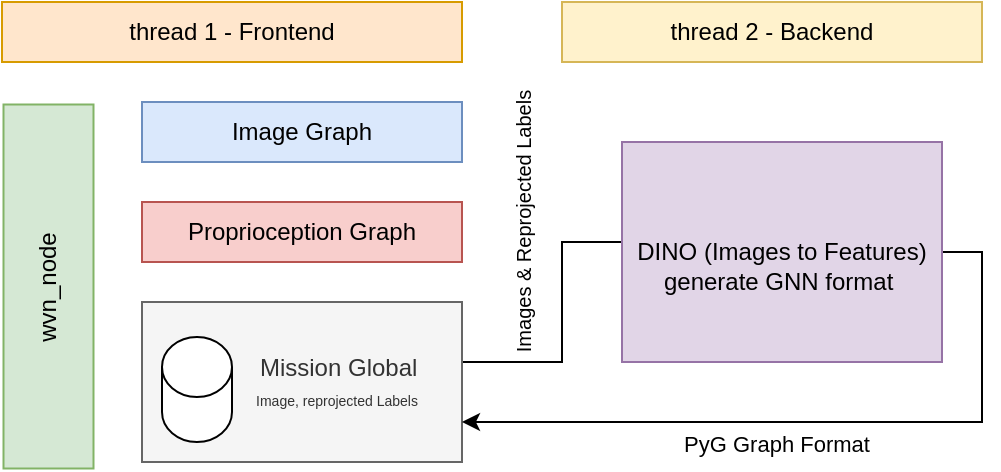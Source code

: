 <mxfile version="19.0.3" type="device"><diagram id="jY-3FrbSPogVBIYB7g7s" name="Page-1"><mxGraphModel dx="948" dy="590" grid="1" gridSize="10" guides="1" tooltips="1" connect="1" arrows="1" fold="1" page="1" pageScale="1" pageWidth="850" pageHeight="1100" math="0" shadow="0"><root><mxCell id="0"/><mxCell id="1" parent="0"/><mxCell id="O2LBzlTvAOtp_eYptAhS-1" value="wvn_node" style="rounded=0;whiteSpace=wrap;html=1;rotation=-90;fillColor=#d5e8d4;strokeColor=#82b366;" vertex="1" parent="1"><mxGeometry x="52.25" y="139.75" width="182" height="45" as="geometry"/></mxCell><mxCell id="O2LBzlTvAOtp_eYptAhS-2" value="Image Graph" style="rounded=0;whiteSpace=wrap;html=1;fillColor=#dae8fc;strokeColor=#6c8ebf;" vertex="1" parent="1"><mxGeometry x="190" y="70" width="160" height="30" as="geometry"/></mxCell><mxCell id="O2LBzlTvAOtp_eYptAhS-3" value="Proprioception Graph" style="rounded=0;whiteSpace=wrap;html=1;fillColor=#f8cecc;strokeColor=#b85450;" vertex="1" parent="1"><mxGeometry x="190" y="120" width="160" height="30" as="geometry"/></mxCell><mxCell id="O2LBzlTvAOtp_eYptAhS-11" style="edgeStyle=orthogonalEdgeStyle;rounded=0;orthogonalLoop=1;jettySize=auto;html=1;exitX=1;exitY=0.25;exitDx=0;exitDy=0;entryX=0;entryY=0.452;entryDx=0;entryDy=0;entryPerimeter=0;" edge="1" parent="1" target="O2LBzlTvAOtp_eYptAhS-6"><mxGeometry relative="1" as="geometry"><mxPoint x="350" y="200" as="sourcePoint"/><mxPoint x="440" y="160" as="targetPoint"/><Array as="points"><mxPoint x="400" y="200"/><mxPoint x="400" y="140"/><mxPoint x="440" y="140"/></Array></mxGeometry></mxCell><mxCell id="O2LBzlTvAOtp_eYptAhS-13" value="Images &amp;amp; Reprojected Labels" style="edgeLabel;html=1;align=center;verticalAlign=middle;resizable=0;points=[];rotation=-90;fontSize=10;" vertex="1" connectable="0" parent="O2LBzlTvAOtp_eYptAhS-11"><mxGeometry x="0.586" relative="1" as="geometry"><mxPoint x="-37" y="-10" as="offset"/></mxGeometry></mxCell><mxCell id="O2LBzlTvAOtp_eYptAhS-4" value="&amp;nbsp; &amp;nbsp; &amp;nbsp; &amp;nbsp; &amp;nbsp; &amp;nbsp;Mission Global&lt;font style=&quot;font-size: 7px;&quot;&gt;&lt;br&gt;&amp;nbsp; &amp;nbsp; &amp;nbsp; &amp;nbsp; &amp;nbsp; &amp;nbsp; &amp;nbsp; &amp;nbsp; &amp;nbsp; Image, reprojected Labels&lt;/font&gt;" style="rounded=0;whiteSpace=wrap;html=1;fillColor=#f5f5f5;fontColor=#333333;strokeColor=#666666;" vertex="1" parent="1"><mxGeometry x="190" y="170" width="160" height="80" as="geometry"/></mxCell><mxCell id="O2LBzlTvAOtp_eYptAhS-5" value="thread 1 - Frontend" style="rounded=0;whiteSpace=wrap;html=1;fillColor=#ffe6cc;strokeColor=#d79b00;" vertex="1" parent="1"><mxGeometry x="120" y="20" width="230" height="30" as="geometry"/></mxCell><mxCell id="O2LBzlTvAOtp_eYptAhS-14" style="edgeStyle=orthogonalEdgeStyle;rounded=0;orthogonalLoop=1;jettySize=auto;html=1;exitX=1;exitY=0.5;exitDx=0;exitDy=0;entryX=1;entryY=0.75;entryDx=0;entryDy=0;" edge="1" parent="1" source="O2LBzlTvAOtp_eYptAhS-6" target="O2LBzlTvAOtp_eYptAhS-4"><mxGeometry relative="1" as="geometry"><Array as="points"><mxPoint x="610" y="145"/><mxPoint x="610" y="230"/></Array></mxGeometry></mxCell><mxCell id="O2LBzlTvAOtp_eYptAhS-15" value="PyG Graph Format" style="edgeLabel;html=1;align=center;verticalAlign=middle;resizable=0;points=[];" vertex="1" connectable="0" parent="O2LBzlTvAOtp_eYptAhS-14"><mxGeometry x="0.109" y="-2" relative="1" as="geometry"><mxPoint x="-6" y="13" as="offset"/></mxGeometry></mxCell><mxCell id="O2LBzlTvAOtp_eYptAhS-6" value="&lt;br&gt;DINO (Images to Features)&lt;br&gt;generate GNN format&amp;nbsp;" style="rounded=0;whiteSpace=wrap;html=1;fillColor=#e1d5e7;strokeColor=#9673a6;" vertex="1" parent="1"><mxGeometry x="430" y="90" width="160" height="110" as="geometry"/></mxCell><mxCell id="O2LBzlTvAOtp_eYptAhS-12" value="" style="shape=cylinder3;whiteSpace=wrap;html=1;boundedLbl=1;backgroundOutline=1;size=15;" vertex="1" parent="1"><mxGeometry x="200" y="187.5" width="35" height="52.5" as="geometry"/></mxCell><mxCell id="O2LBzlTvAOtp_eYptAhS-16" value="thread 2 - Backend" style="rounded=0;whiteSpace=wrap;html=1;fillColor=#fff2cc;strokeColor=#d6b656;" vertex="1" parent="1"><mxGeometry x="400" y="20" width="210" height="30" as="geometry"/></mxCell></root></mxGraphModel></diagram></mxfile>